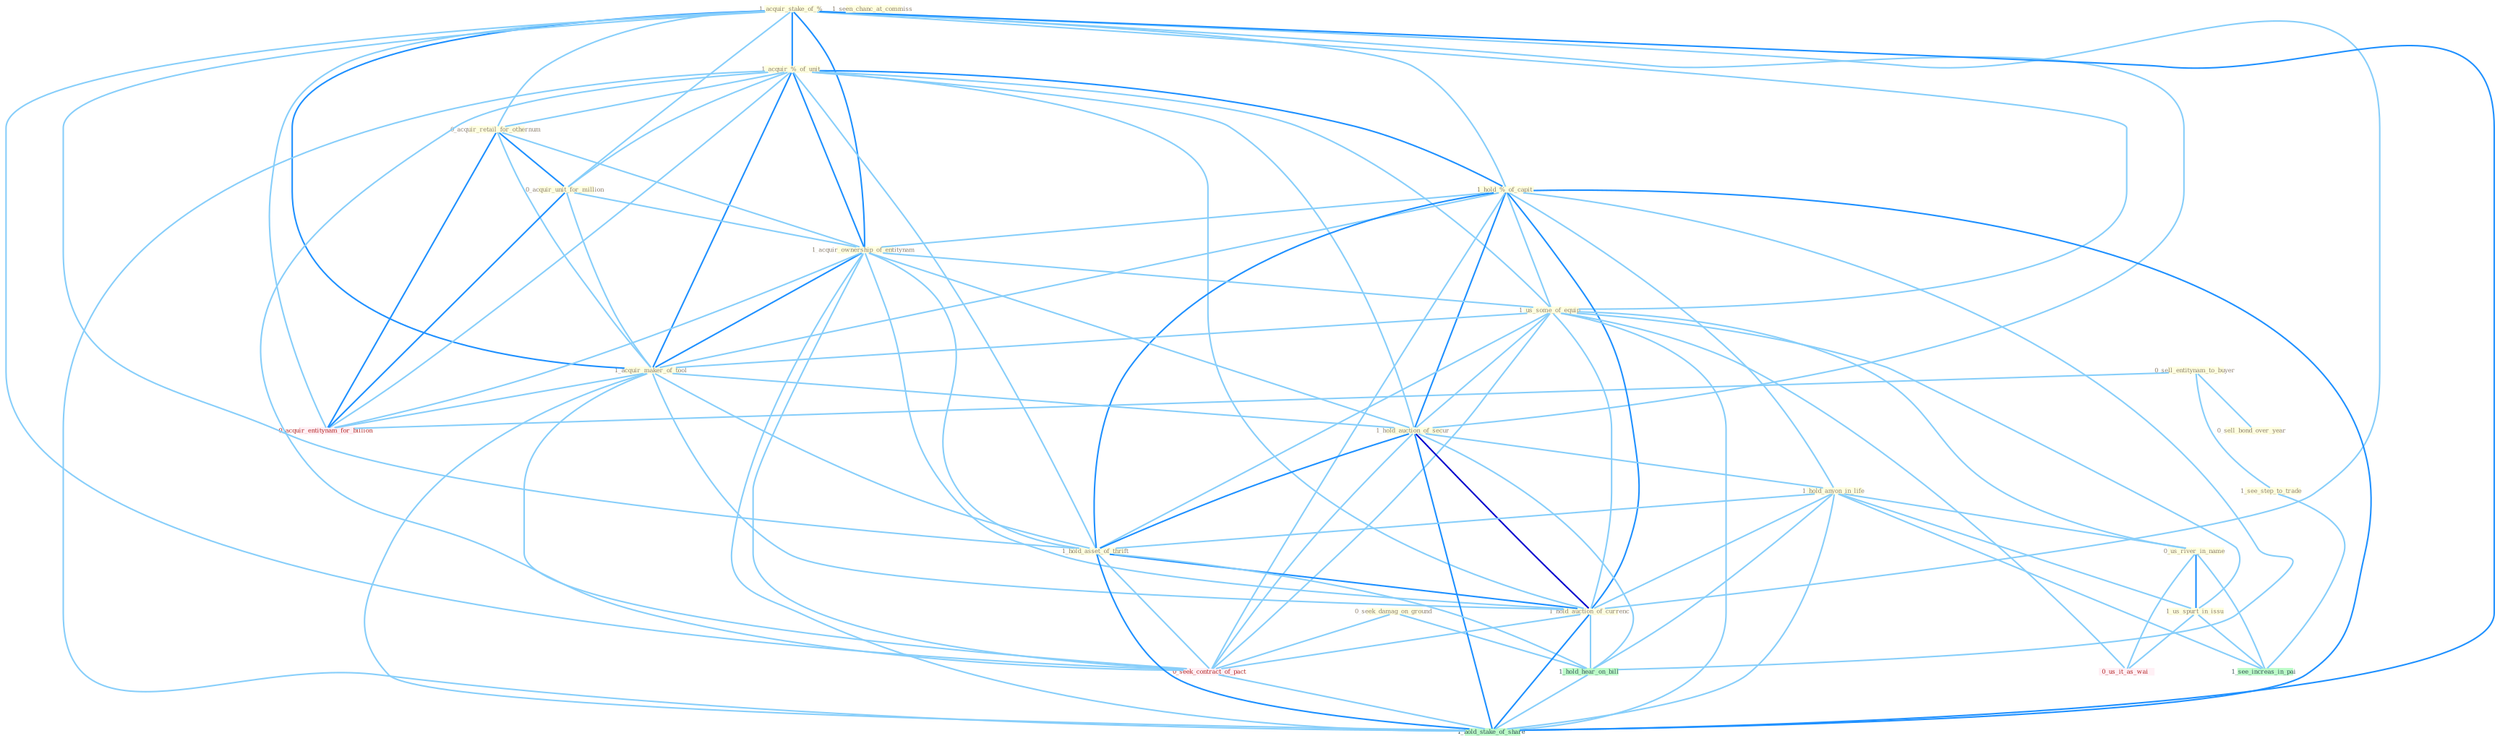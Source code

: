 Graph G{ 
    node
    [shape=polygon,style=filled,width=.5,height=.06,color="#BDFCC9",fixedsize=true,fontsize=4,
    fontcolor="#2f4f4f"];
    {node
    [color="#ffffe0", fontcolor="#8b7d6b"] "0_sell_entitynam_to_buyer " "1_acquir_stake_of_% " "1_see_step_to_trade " "1_acquir_%_of_unit " "0_acquir_retail_for_othernum " "0_seek_damag_on_ground " "0_acquir_unit_for_million " "1_hold_%_of_capit " "1_acquir_ownership_of_entitynam " "1_us_some_of_equip " "1_acquir_maker_of_tool " "1_hold_auction_of_secur " "1_hold_anyon_in_life " "0_sell_bond_over_year " "1_hold_asset_of_thrift " "1_hold_auction_of_currenc " "0_us_river_in_name " "1_us_spurt_in_issu " "1_seen_chanc_at_commiss "}
{node [color="#fff0f5", fontcolor="#b22222"] "0_seek_contract_of_pact " "0_us_it_as_wai " "0_acquir_entitynam_for_billion "}
edge [color="#B0E2FF"];

	"0_sell_entitynam_to_buyer " -- "1_see_step_to_trade " [w="1", color="#87cefa" ];
	"0_sell_entitynam_to_buyer " -- "0_sell_bond_over_year " [w="1", color="#87cefa" ];
	"0_sell_entitynam_to_buyer " -- "0_acquir_entitynam_for_billion " [w="1", color="#87cefa" ];
	"1_acquir_stake_of_% " -- "1_acquir_%_of_unit " [w="2", color="#1e90ff" , len=0.8];
	"1_acquir_stake_of_% " -- "0_acquir_retail_for_othernum " [w="1", color="#87cefa" ];
	"1_acquir_stake_of_% " -- "0_acquir_unit_for_million " [w="1", color="#87cefa" ];
	"1_acquir_stake_of_% " -- "1_hold_%_of_capit " [w="1", color="#87cefa" ];
	"1_acquir_stake_of_% " -- "1_acquir_ownership_of_entitynam " [w="2", color="#1e90ff" , len=0.8];
	"1_acquir_stake_of_% " -- "1_us_some_of_equip " [w="1", color="#87cefa" ];
	"1_acquir_stake_of_% " -- "1_acquir_maker_of_tool " [w="2", color="#1e90ff" , len=0.8];
	"1_acquir_stake_of_% " -- "1_hold_auction_of_secur " [w="1", color="#87cefa" ];
	"1_acquir_stake_of_% " -- "1_hold_asset_of_thrift " [w="1", color="#87cefa" ];
	"1_acquir_stake_of_% " -- "1_hold_auction_of_currenc " [w="1", color="#87cefa" ];
	"1_acquir_stake_of_% " -- "0_seek_contract_of_pact " [w="1", color="#87cefa" ];
	"1_acquir_stake_of_% " -- "0_acquir_entitynam_for_billion " [w="1", color="#87cefa" ];
	"1_acquir_stake_of_% " -- "1_hold_stake_of_share " [w="2", color="#1e90ff" , len=0.8];
	"1_see_step_to_trade " -- "1_see_increas_in_pai " [w="1", color="#87cefa" ];
	"1_acquir_%_of_unit " -- "0_acquir_retail_for_othernum " [w="1", color="#87cefa" ];
	"1_acquir_%_of_unit " -- "0_acquir_unit_for_million " [w="1", color="#87cefa" ];
	"1_acquir_%_of_unit " -- "1_hold_%_of_capit " [w="2", color="#1e90ff" , len=0.8];
	"1_acquir_%_of_unit " -- "1_acquir_ownership_of_entitynam " [w="2", color="#1e90ff" , len=0.8];
	"1_acquir_%_of_unit " -- "1_us_some_of_equip " [w="1", color="#87cefa" ];
	"1_acquir_%_of_unit " -- "1_acquir_maker_of_tool " [w="2", color="#1e90ff" , len=0.8];
	"1_acquir_%_of_unit " -- "1_hold_auction_of_secur " [w="1", color="#87cefa" ];
	"1_acquir_%_of_unit " -- "1_hold_asset_of_thrift " [w="1", color="#87cefa" ];
	"1_acquir_%_of_unit " -- "1_hold_auction_of_currenc " [w="1", color="#87cefa" ];
	"1_acquir_%_of_unit " -- "0_seek_contract_of_pact " [w="1", color="#87cefa" ];
	"1_acquir_%_of_unit " -- "0_acquir_entitynam_for_billion " [w="1", color="#87cefa" ];
	"1_acquir_%_of_unit " -- "1_hold_stake_of_share " [w="1", color="#87cefa" ];
	"0_acquir_retail_for_othernum " -- "0_acquir_unit_for_million " [w="2", color="#1e90ff" , len=0.8];
	"0_acquir_retail_for_othernum " -- "1_acquir_ownership_of_entitynam " [w="1", color="#87cefa" ];
	"0_acquir_retail_for_othernum " -- "1_acquir_maker_of_tool " [w="1", color="#87cefa" ];
	"0_acquir_retail_for_othernum " -- "0_acquir_entitynam_for_billion " [w="2", color="#1e90ff" , len=0.8];
	"0_seek_damag_on_ground " -- "0_seek_contract_of_pact " [w="1", color="#87cefa" ];
	"0_seek_damag_on_ground " -- "1_hold_hear_on_bill " [w="1", color="#87cefa" ];
	"0_acquir_unit_for_million " -- "1_acquir_ownership_of_entitynam " [w="1", color="#87cefa" ];
	"0_acquir_unit_for_million " -- "1_acquir_maker_of_tool " [w="1", color="#87cefa" ];
	"0_acquir_unit_for_million " -- "0_acquir_entitynam_for_billion " [w="2", color="#1e90ff" , len=0.8];
	"1_hold_%_of_capit " -- "1_acquir_ownership_of_entitynam " [w="1", color="#87cefa" ];
	"1_hold_%_of_capit " -- "1_us_some_of_equip " [w="1", color="#87cefa" ];
	"1_hold_%_of_capit " -- "1_acquir_maker_of_tool " [w="1", color="#87cefa" ];
	"1_hold_%_of_capit " -- "1_hold_auction_of_secur " [w="2", color="#1e90ff" , len=0.8];
	"1_hold_%_of_capit " -- "1_hold_anyon_in_life " [w="1", color="#87cefa" ];
	"1_hold_%_of_capit " -- "1_hold_asset_of_thrift " [w="2", color="#1e90ff" , len=0.8];
	"1_hold_%_of_capit " -- "1_hold_auction_of_currenc " [w="2", color="#1e90ff" , len=0.8];
	"1_hold_%_of_capit " -- "0_seek_contract_of_pact " [w="1", color="#87cefa" ];
	"1_hold_%_of_capit " -- "1_hold_hear_on_bill " [w="1", color="#87cefa" ];
	"1_hold_%_of_capit " -- "1_hold_stake_of_share " [w="2", color="#1e90ff" , len=0.8];
	"1_acquir_ownership_of_entitynam " -- "1_us_some_of_equip " [w="1", color="#87cefa" ];
	"1_acquir_ownership_of_entitynam " -- "1_acquir_maker_of_tool " [w="2", color="#1e90ff" , len=0.8];
	"1_acquir_ownership_of_entitynam " -- "1_hold_auction_of_secur " [w="1", color="#87cefa" ];
	"1_acquir_ownership_of_entitynam " -- "1_hold_asset_of_thrift " [w="1", color="#87cefa" ];
	"1_acquir_ownership_of_entitynam " -- "1_hold_auction_of_currenc " [w="1", color="#87cefa" ];
	"1_acquir_ownership_of_entitynam " -- "0_seek_contract_of_pact " [w="1", color="#87cefa" ];
	"1_acquir_ownership_of_entitynam " -- "0_acquir_entitynam_for_billion " [w="1", color="#87cefa" ];
	"1_acquir_ownership_of_entitynam " -- "1_hold_stake_of_share " [w="1", color="#87cefa" ];
	"1_us_some_of_equip " -- "1_acquir_maker_of_tool " [w="1", color="#87cefa" ];
	"1_us_some_of_equip " -- "1_hold_auction_of_secur " [w="1", color="#87cefa" ];
	"1_us_some_of_equip " -- "1_hold_asset_of_thrift " [w="1", color="#87cefa" ];
	"1_us_some_of_equip " -- "1_hold_auction_of_currenc " [w="1", color="#87cefa" ];
	"1_us_some_of_equip " -- "0_us_river_in_name " [w="1", color="#87cefa" ];
	"1_us_some_of_equip " -- "1_us_spurt_in_issu " [w="1", color="#87cefa" ];
	"1_us_some_of_equip " -- "0_seek_contract_of_pact " [w="1", color="#87cefa" ];
	"1_us_some_of_equip " -- "0_us_it_as_wai " [w="1", color="#87cefa" ];
	"1_us_some_of_equip " -- "1_hold_stake_of_share " [w="1", color="#87cefa" ];
	"1_acquir_maker_of_tool " -- "1_hold_auction_of_secur " [w="1", color="#87cefa" ];
	"1_acquir_maker_of_tool " -- "1_hold_asset_of_thrift " [w="1", color="#87cefa" ];
	"1_acquir_maker_of_tool " -- "1_hold_auction_of_currenc " [w="1", color="#87cefa" ];
	"1_acquir_maker_of_tool " -- "0_seek_contract_of_pact " [w="1", color="#87cefa" ];
	"1_acquir_maker_of_tool " -- "0_acquir_entitynam_for_billion " [w="1", color="#87cefa" ];
	"1_acquir_maker_of_tool " -- "1_hold_stake_of_share " [w="1", color="#87cefa" ];
	"1_hold_auction_of_secur " -- "1_hold_anyon_in_life " [w="1", color="#87cefa" ];
	"1_hold_auction_of_secur " -- "1_hold_asset_of_thrift " [w="2", color="#1e90ff" , len=0.8];
	"1_hold_auction_of_secur " -- "1_hold_auction_of_currenc " [w="3", color="#0000cd" , len=0.6];
	"1_hold_auction_of_secur " -- "0_seek_contract_of_pact " [w="1", color="#87cefa" ];
	"1_hold_auction_of_secur " -- "1_hold_hear_on_bill " [w="1", color="#87cefa" ];
	"1_hold_auction_of_secur " -- "1_hold_stake_of_share " [w="2", color="#1e90ff" , len=0.8];
	"1_hold_anyon_in_life " -- "1_hold_asset_of_thrift " [w="1", color="#87cefa" ];
	"1_hold_anyon_in_life " -- "1_hold_auction_of_currenc " [w="1", color="#87cefa" ];
	"1_hold_anyon_in_life " -- "0_us_river_in_name " [w="1", color="#87cefa" ];
	"1_hold_anyon_in_life " -- "1_us_spurt_in_issu " [w="1", color="#87cefa" ];
	"1_hold_anyon_in_life " -- "1_see_increas_in_pai " [w="1", color="#87cefa" ];
	"1_hold_anyon_in_life " -- "1_hold_hear_on_bill " [w="1", color="#87cefa" ];
	"1_hold_anyon_in_life " -- "1_hold_stake_of_share " [w="1", color="#87cefa" ];
	"1_hold_asset_of_thrift " -- "1_hold_auction_of_currenc " [w="2", color="#1e90ff" , len=0.8];
	"1_hold_asset_of_thrift " -- "0_seek_contract_of_pact " [w="1", color="#87cefa" ];
	"1_hold_asset_of_thrift " -- "1_hold_hear_on_bill " [w="1", color="#87cefa" ];
	"1_hold_asset_of_thrift " -- "1_hold_stake_of_share " [w="2", color="#1e90ff" , len=0.8];
	"1_hold_auction_of_currenc " -- "0_seek_contract_of_pact " [w="1", color="#87cefa" ];
	"1_hold_auction_of_currenc " -- "1_hold_hear_on_bill " [w="1", color="#87cefa" ];
	"1_hold_auction_of_currenc " -- "1_hold_stake_of_share " [w="2", color="#1e90ff" , len=0.8];
	"0_us_river_in_name " -- "1_us_spurt_in_issu " [w="2", color="#1e90ff" , len=0.8];
	"0_us_river_in_name " -- "0_us_it_as_wai " [w="1", color="#87cefa" ];
	"0_us_river_in_name " -- "1_see_increas_in_pai " [w="1", color="#87cefa" ];
	"1_us_spurt_in_issu " -- "0_us_it_as_wai " [w="1", color="#87cefa" ];
	"1_us_spurt_in_issu " -- "1_see_increas_in_pai " [w="1", color="#87cefa" ];
	"0_seek_contract_of_pact " -- "1_hold_stake_of_share " [w="1", color="#87cefa" ];
	"1_hold_hear_on_bill " -- "1_hold_stake_of_share " [w="1", color="#87cefa" ];
}